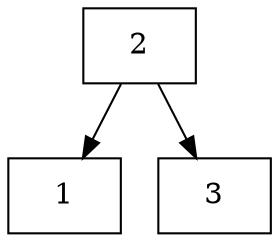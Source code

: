 digraph G{
Nodo915349526[label="2"  shape=box];
Nodo1280851663[label="1"  shape=box];
Nodo915349526 -> Nodo1280851663;
Nodo1764696127[label="3"  shape=box];
Nodo915349526 -> Nodo1764696127;
}
